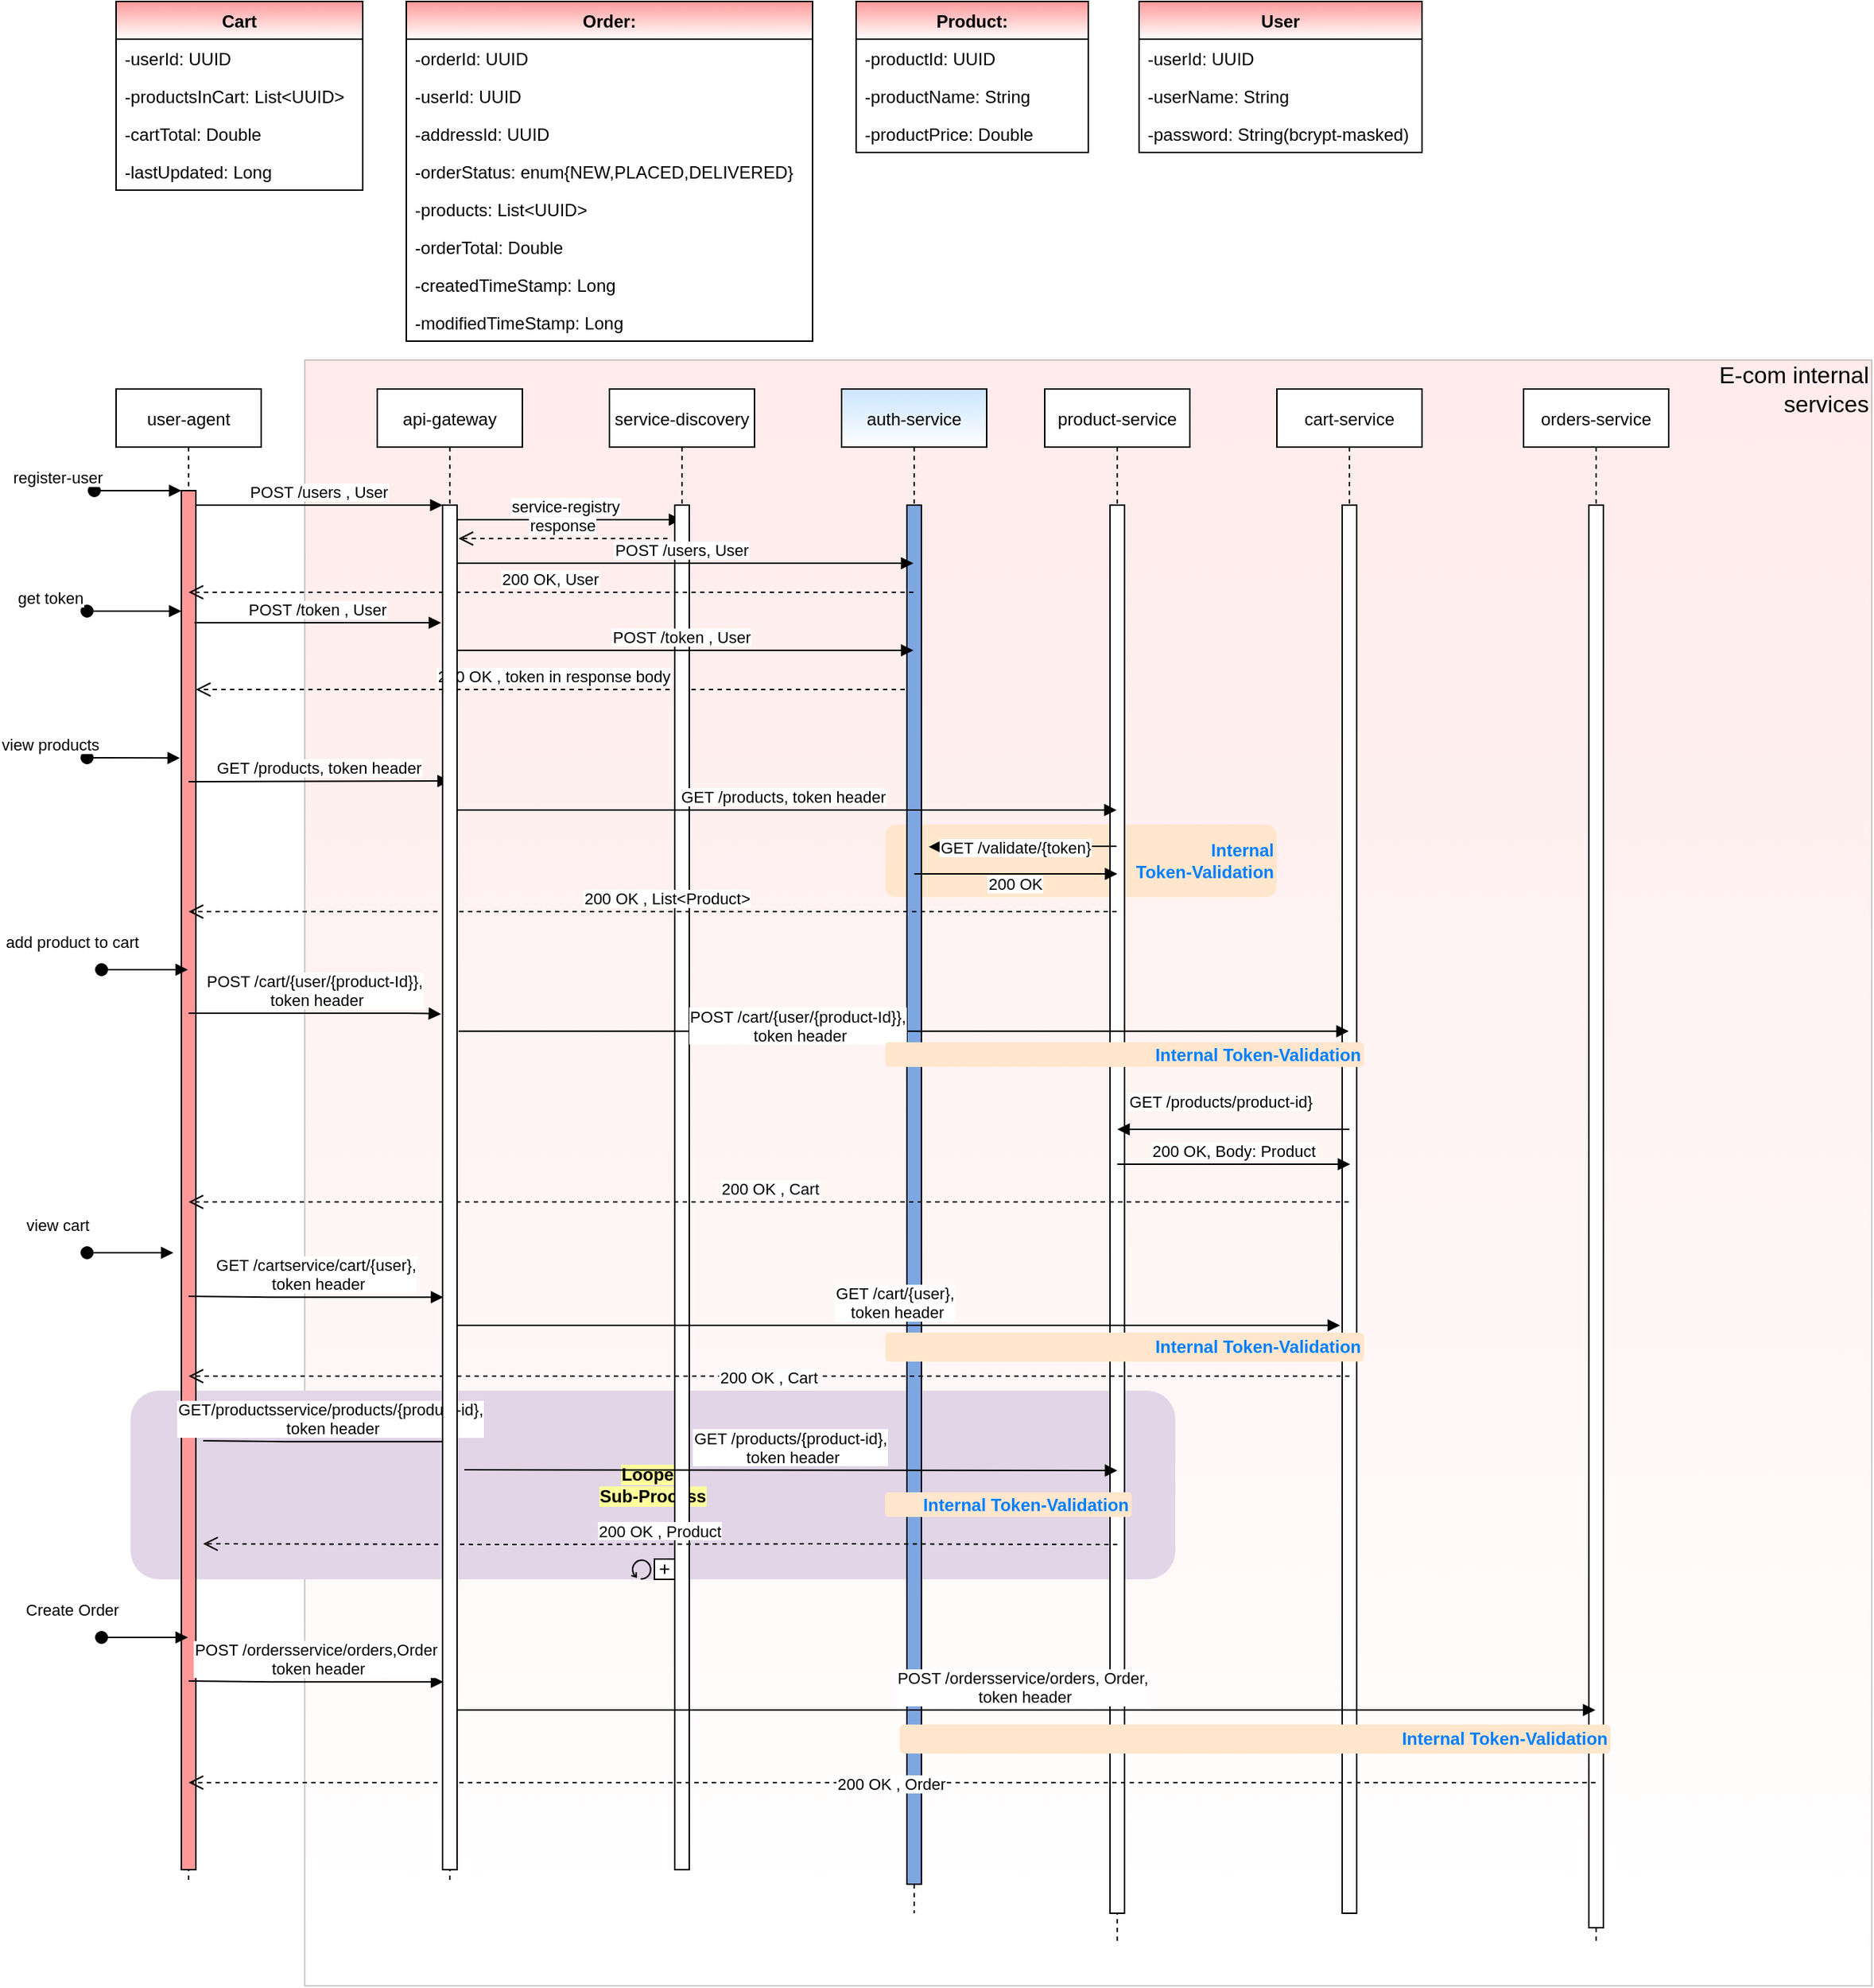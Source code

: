 <mxfile version="13.6.2" type="device"><diagram id="kgpKYQtTHZ0yAKxKKP6v" name="Page-1"><mxGraphModel dx="2881" dy="2274" grid="1" gridSize="10" guides="1" tooltips="1" connect="1" arrows="1" fold="1" page="1" pageScale="1" pageWidth="850" pageHeight="1100" math="0" shadow="0"><root><mxCell id="0"/><mxCell id="1" parent="0"/><mxCell id="0YmwTWfJ1A-Dv3SQc45F-119" value="" style="rounded=0;whiteSpace=wrap;html=1;strokeColor=#000000;fillColor=#FF9999;gradientColor=#ffffff;opacity=20;" vertex="1" parent="1"><mxGeometry x="-70" y="150" width="1080" height="1120" as="geometry"/></mxCell><mxCell id="0YmwTWfJ1A-Dv3SQc45F-30" value="&lt;b&gt;&lt;font color=&quot;#007fff&quot;&gt;Internal &lt;br&gt;Token-Validation&lt;/font&gt;&lt;/b&gt;" style="rounded=1;whiteSpace=wrap;html=1;align=right;fillColor=#ffe6cc;strokeColor=none;" vertex="1" parent="1"><mxGeometry x="330" y="470" width="270" height="50" as="geometry"/></mxCell><mxCell id="0YmwTWfJ1A-Dv3SQc45F-17" value="&lt;b style=&quot;background-color: rgb(255 , 255 , 158)&quot;&gt;Looped&lt;br&gt;Sub-Process&lt;/b&gt;" style="html=1;whiteSpace=wrap;rounded=1;dropTarget=0;fillColor=#e1d5e7;strokeColor=none;" vertex="1" parent="1"><mxGeometry x="-190" y="860" width="720" height="130" as="geometry"/></mxCell><mxCell id="0YmwTWfJ1A-Dv3SQc45F-18" value="" style="html=1;shape=mxgraph.bpmn.loop;outlineConnect=0;" vertex="1" parent="0YmwTWfJ1A-Dv3SQc45F-17"><mxGeometry x="0.5" y="1" width="14" height="14" relative="1" as="geometry"><mxPoint x="-15" y="-14" as="offset"/></mxGeometry></mxCell><mxCell id="0YmwTWfJ1A-Dv3SQc45F-19" value="" style="html=1;shape=plus;" vertex="1" parent="0YmwTWfJ1A-Dv3SQc45F-17"><mxGeometry x="0.5" y="1" width="14" height="14" relative="1" as="geometry"><mxPoint x="1" y="-14" as="offset"/></mxGeometry></mxCell><mxCell id="9Uvjw-tSfNIo9jVJ35Cl-6" value="service-registry" style="verticalAlign=bottom;endArrow=block;shadow=0;strokeWidth=1;" parent="1" target="9Uvjw-tSfNIo9jVJ35Cl-1" edge="1"><mxGeometry relative="1" as="geometry"><mxPoint x="30" y="260.0" as="sourcePoint"/><mxPoint x="181" y="258" as="targetPoint"/></mxGeometry></mxCell><mxCell id="3nuBFxr9cyL0pnOWT2aG-1" value="user-agent" style="shape=umlLifeline;perimeter=lifelinePerimeter;container=1;collapsible=0;recursiveResize=0;rounded=0;shadow=0;strokeWidth=1;" parent="1" vertex="1"><mxGeometry x="-200" y="170" width="100" height="1030" as="geometry"/></mxCell><mxCell id="3nuBFxr9cyL0pnOWT2aG-2" value="" style="points=[];perimeter=orthogonalPerimeter;rounded=0;shadow=0;strokeWidth=1;fillColor=#FF9999;" parent="3nuBFxr9cyL0pnOWT2aG-1" vertex="1"><mxGeometry x="45" y="70" width="10" height="950" as="geometry"/></mxCell><mxCell id="3nuBFxr9cyL0pnOWT2aG-3" value="register-user" style="verticalAlign=bottom;startArrow=oval;endArrow=block;startSize=8;shadow=0;strokeWidth=1;" parent="3nuBFxr9cyL0pnOWT2aG-1" target="3nuBFxr9cyL0pnOWT2aG-2" edge="1"><mxGeometry x="-1" y="-25" relative="1" as="geometry"><mxPoint x="-15" y="70" as="sourcePoint"/><mxPoint x="-25" y="-25" as="offset"/></mxGeometry></mxCell><mxCell id="3nuBFxr9cyL0pnOWT2aG-7" value="200 OK , token in response body" style="verticalAlign=bottom;endArrow=open;dashed=1;endSize=8;shadow=0;strokeWidth=1;" parent="1" edge="1"><mxGeometry relative="1" as="geometry"><mxPoint x="-145" y="377" as="targetPoint"/><mxPoint x="349.5" y="377" as="sourcePoint"/><Array as="points"><mxPoint x="120" y="377"/></Array></mxGeometry></mxCell><mxCell id="3nuBFxr9cyL0pnOWT2aG-8" value="POST /users , User" style="verticalAlign=bottom;endArrow=block;entryX=0;entryY=0;shadow=0;strokeWidth=1;" parent="1" source="3nuBFxr9cyL0pnOWT2aG-2" target="3nuBFxr9cyL0pnOWT2aG-6" edge="1"><mxGeometry relative="1" as="geometry"><mxPoint x="-45" y="250" as="sourcePoint"/></mxGeometry></mxCell><mxCell id="9Uvjw-tSfNIo9jVJ35Cl-1" value="service-discovery" style="shape=umlLifeline;perimeter=lifelinePerimeter;container=1;collapsible=0;recursiveResize=0;rounded=0;shadow=0;strokeWidth=1;" parent="1" vertex="1"><mxGeometry x="140" y="170" width="100" height="1020" as="geometry"/></mxCell><mxCell id="9Uvjw-tSfNIo9jVJ35Cl-2" value="" style="points=[];perimeter=orthogonalPerimeter;rounded=0;shadow=0;strokeWidth=1;" parent="9Uvjw-tSfNIo9jVJ35Cl-1" vertex="1"><mxGeometry x="45" y="80" width="10" height="940" as="geometry"/></mxCell><mxCell id="9Uvjw-tSfNIo9jVJ35Cl-3" value="auth-service" style="shape=umlLifeline;perimeter=lifelinePerimeter;container=1;collapsible=0;recursiveResize=0;rounded=0;shadow=0;strokeWidth=1;fillColor=#CCE5FF;gradientColor=#ffffff;" parent="1" vertex="1"><mxGeometry x="300" y="170" width="100" height="1050" as="geometry"/></mxCell><mxCell id="9Uvjw-tSfNIo9jVJ35Cl-4" value="" style="points=[];perimeter=orthogonalPerimeter;rounded=0;shadow=0;strokeWidth=1;fillColor=#7EA6E0;" parent="9Uvjw-tSfNIo9jVJ35Cl-3" vertex="1"><mxGeometry x="45" y="80" width="10" height="950" as="geometry"/></mxCell><mxCell id="9Uvjw-tSfNIo9jVJ35Cl-5" value="200 OK, User" style="verticalAlign=bottom;endArrow=open;dashed=1;endSize=8;shadow=0;strokeWidth=1;" parent="1" source="9Uvjw-tSfNIo9jVJ35Cl-3" edge="1"><mxGeometry relative="1" as="geometry"><mxPoint x="-150" y="310.0" as="targetPoint"/><mxPoint x="20" y="310.0" as="sourcePoint"/></mxGeometry></mxCell><mxCell id="9Uvjw-tSfNIo9jVJ35Cl-7" value="response" style="verticalAlign=bottom;endArrow=open;dashed=1;endSize=8;shadow=0;strokeWidth=1;" parent="1" edge="1"><mxGeometry relative="1" as="geometry"><mxPoint x="36" y="273.0" as="targetPoint"/><mxPoint x="180" y="273" as="sourcePoint"/></mxGeometry></mxCell><mxCell id="9Uvjw-tSfNIo9jVJ35Cl-8" value="POST /users, User" style="verticalAlign=bottom;endArrow=block;shadow=0;strokeWidth=1;" parent="1" target="9Uvjw-tSfNIo9jVJ35Cl-3" edge="1"><mxGeometry x="0.002" relative="1" as="geometry"><mxPoint x="30" y="290.0" as="sourcePoint"/><mxPoint x="200" y="290.0" as="targetPoint"/><mxPoint as="offset"/></mxGeometry></mxCell><mxCell id="9Uvjw-tSfNIo9jVJ35Cl-12" value="POST /token , User" style="verticalAlign=bottom;endArrow=block;entryX=0;entryY=0;shadow=0;strokeWidth=1;" parent="1" edge="1"><mxGeometry relative="1" as="geometry"><mxPoint x="-146" y="331.0" as="sourcePoint"/><mxPoint x="24" y="331.0" as="targetPoint"/></mxGeometry></mxCell><mxCell id="9Uvjw-tSfNIo9jVJ35Cl-14" value="get token" style="verticalAlign=bottom;startArrow=oval;endArrow=block;startSize=8;shadow=0;strokeWidth=1;" parent="1" target="3nuBFxr9cyL0pnOWT2aG-2" edge="1"><mxGeometry x="-1" y="-25" relative="1" as="geometry"><mxPoint x="-220" y="323" as="sourcePoint"/><mxPoint x="-145" y="250" as="targetPoint"/><mxPoint x="-25" y="-25" as="offset"/></mxGeometry></mxCell><mxCell id="9Uvjw-tSfNIo9jVJ35Cl-15" value="product-service" style="shape=umlLifeline;perimeter=lifelinePerimeter;container=1;collapsible=0;recursiveResize=0;rounded=0;shadow=0;strokeWidth=1;" parent="1" vertex="1"><mxGeometry x="440" y="170" width="100" height="1070" as="geometry"/></mxCell><mxCell id="9Uvjw-tSfNIo9jVJ35Cl-16" value="" style="points=[];perimeter=orthogonalPerimeter;rounded=0;shadow=0;strokeWidth=1;" parent="9Uvjw-tSfNIo9jVJ35Cl-15" vertex="1"><mxGeometry x="45" y="80" width="10" height="970" as="geometry"/></mxCell><mxCell id="9Uvjw-tSfNIo9jVJ35Cl-25" value="200 OK" style="verticalAlign=bottom;endArrow=block;shadow=0;strokeWidth=1;" parent="9Uvjw-tSfNIo9jVJ35Cl-15" edge="1"><mxGeometry y="-16" relative="1" as="geometry"><mxPoint x="-90" y="334" as="sourcePoint"/><mxPoint x="50" y="334" as="targetPoint"/><mxPoint as="offset"/></mxGeometry></mxCell><mxCell id="9Uvjw-tSfNIo9jVJ35Cl-17" value="view products" style="verticalAlign=bottom;startArrow=oval;endArrow=block;startSize=8;shadow=0;strokeWidth=1;entryX=-0.1;entryY=0.42;entryDx=0;entryDy=0;entryPerimeter=0;" parent="1" edge="1"><mxGeometry x="-1" y="-25" relative="1" as="geometry"><mxPoint x="-220" y="424" as="sourcePoint"/><mxPoint x="-156" y="424.2" as="targetPoint"/><mxPoint x="-25" y="-25" as="offset"/></mxGeometry></mxCell><mxCell id="9Uvjw-tSfNIo9jVJ35Cl-18" value="GET /products, token header" style="verticalAlign=bottom;endArrow=block;entryX=0;entryY=0;shadow=0;strokeWidth=1;exitX=0.5;exitY=0.211;exitDx=0;exitDy=0;exitPerimeter=0;" parent="1" edge="1" source="3nuBFxr9cyL0pnOWT2aG-2"><mxGeometry relative="1" as="geometry"><mxPoint x="-140" y="440" as="sourcePoint"/><mxPoint x="30" y="440" as="targetPoint"/></mxGeometry></mxCell><mxCell id="9Uvjw-tSfNIo9jVJ35Cl-21" value="POST /token , User" style="verticalAlign=bottom;endArrow=block;shadow=0;strokeWidth=1;" parent="1" target="9Uvjw-tSfNIo9jVJ35Cl-3" edge="1"><mxGeometry relative="1" as="geometry"><mxPoint x="30" y="350" as="sourcePoint"/><mxPoint x="200" y="350" as="targetPoint"/></mxGeometry></mxCell><mxCell id="9Uvjw-tSfNIo9jVJ35Cl-22" value="GET /products, token header" style="verticalAlign=bottom;endArrow=block;shadow=0;strokeWidth=1;" parent="1" target="9Uvjw-tSfNIo9jVJ35Cl-15" edge="1"><mxGeometry relative="1" as="geometry"><mxPoint x="30" y="460" as="sourcePoint"/><mxPoint x="190" y="460" as="targetPoint"/></mxGeometry></mxCell><mxCell id="9Uvjw-tSfNIo9jVJ35Cl-26" value="200 OK , List&lt;Product&gt;" style="verticalAlign=bottom;endArrow=open;dashed=1;endSize=8;shadow=0;strokeWidth=1;" parent="1" source="9Uvjw-tSfNIo9jVJ35Cl-15" edge="1"><mxGeometry x="0.171" y="-65" relative="1" as="geometry"><mxPoint x="-150" y="530" as="targetPoint"/><mxPoint x="344.5" y="530" as="sourcePoint"/><Array as="points"><mxPoint x="115" y="530"/></Array><mxPoint x="65" y="65" as="offset"/></mxGeometry></mxCell><mxCell id="0YmwTWfJ1A-Dv3SQc45F-2" value="add product to cart" style="verticalAlign=bottom;startArrow=oval;endArrow=block;startSize=8;shadow=0;strokeWidth=1;" edge="1" parent="1" target="3nuBFxr9cyL0pnOWT2aG-1"><mxGeometry x="-1" y="22" relative="1" as="geometry"><mxPoint x="-210" y="570" as="sourcePoint"/><mxPoint x="-146" y="434.2" as="targetPoint"/><mxPoint x="-20" y="12" as="offset"/></mxGeometry></mxCell><mxCell id="0YmwTWfJ1A-Dv3SQc45F-3" value="POST /cart/{user/{product-Id}},&#10; token header" style="verticalAlign=bottom;endArrow=block;shadow=0;strokeWidth=1;entryX=-0.1;entryY=0.373;entryDx=0;entryDy=0;entryPerimeter=0;" edge="1" parent="1" source="3nuBFxr9cyL0pnOWT2aG-1" target="3nuBFxr9cyL0pnOWT2aG-6"><mxGeometry relative="1" as="geometry"><mxPoint x="-130" y="450" as="sourcePoint"/><mxPoint x="40" y="450" as="targetPoint"/><Array as="points"><mxPoint x="10" y="600"/></Array></mxGeometry></mxCell><mxCell id="0YmwTWfJ1A-Dv3SQc45F-4" value="cart-service" style="shape=umlLifeline;perimeter=lifelinePerimeter;container=1;collapsible=0;recursiveResize=0;rounded=0;shadow=0;strokeWidth=1;" vertex="1" parent="1"><mxGeometry x="600" y="170" width="100" height="1050" as="geometry"/></mxCell><mxCell id="0YmwTWfJ1A-Dv3SQc45F-5" value="" style="points=[];perimeter=orthogonalPerimeter;rounded=0;shadow=0;strokeWidth=1;" vertex="1" parent="0YmwTWfJ1A-Dv3SQc45F-4"><mxGeometry x="45" y="80" width="10" height="970" as="geometry"/></mxCell><mxCell id="0YmwTWfJ1A-Dv3SQc45F-7" value="POST /cart/{user/{product-Id}},&#10; token header" style="verticalAlign=bottom;endArrow=block;shadow=0;strokeWidth=1;exitX=1.1;exitY=0.243;exitDx=0;exitDy=0;exitPerimeter=0;" edge="1" parent="1"><mxGeometry x="-0.237" y="-12" relative="1" as="geometry"><mxPoint x="36" y="612.42" as="sourcePoint"/><mxPoint x="649.5" y="612.42" as="targetPoint"/><mxPoint as="offset"/></mxGeometry></mxCell><mxCell id="0YmwTWfJ1A-Dv3SQc45F-10" value="200 OK, Body: Product" style="verticalAlign=bottom;endArrow=block;shadow=0;strokeWidth=1;" edge="1" parent="1"><mxGeometry relative="1" as="geometry"><mxPoint x="490" y="704" as="sourcePoint"/><mxPoint x="650.5" y="704" as="targetPoint"/></mxGeometry></mxCell><mxCell id="0YmwTWfJ1A-Dv3SQc45F-11" value="GET /products/product-id}" style="verticalAlign=bottom;endArrow=block;shadow=0;strokeWidth=1;" edge="1" parent="1"><mxGeometry x="0.119" y="-10" relative="1" as="geometry"><mxPoint x="650" y="680" as="sourcePoint"/><mxPoint x="490" y="680" as="targetPoint"/><Array as="points"><mxPoint x="560.5" y="680"/></Array><mxPoint x="1" as="offset"/></mxGeometry></mxCell><mxCell id="0YmwTWfJ1A-Dv3SQc45F-12" value="200 OK , Cart" style="verticalAlign=bottom;endArrow=open;dashed=1;endSize=8;shadow=0;strokeWidth=1;" edge="1" parent="1" target="3nuBFxr9cyL0pnOWT2aG-1"><mxGeometry x="-0.001" relative="1" as="geometry"><mxPoint x="10" y="730" as="targetPoint"/><mxPoint x="649.5" y="730" as="sourcePoint"/><Array as="points"><mxPoint x="275" y="730"/></Array><mxPoint x="1" as="offset"/></mxGeometry></mxCell><mxCell id="0YmwTWfJ1A-Dv3SQc45F-13" value="view cart" style="verticalAlign=bottom;startArrow=oval;endArrow=block;startSize=8;shadow=0;strokeWidth=1;" edge="1" parent="1"><mxGeometry x="-1" y="22" relative="1" as="geometry"><mxPoint x="-220" y="765" as="sourcePoint"/><mxPoint x="-160.5" y="765" as="targetPoint"/><mxPoint x="-20" y="12" as="offset"/></mxGeometry></mxCell><mxCell id="0YmwTWfJ1A-Dv3SQc45F-14" value="GET /cartservice/cart/{user},&#10; token header" style="verticalAlign=bottom;endArrow=block;shadow=0;strokeWidth=1;exitX=0.9;exitY=0.239;exitDx=0;exitDy=0;exitPerimeter=0;" edge="1" parent="1"><mxGeometry relative="1" as="geometry"><mxPoint x="-150" y="795.0" as="sourcePoint"/><mxPoint x="25.5" y="795.62" as="targetPoint"/><Array as="points"><mxPoint x="-94" y="795.62"/></Array></mxGeometry></mxCell><mxCell id="0YmwTWfJ1A-Dv3SQc45F-15" value="GET /cart/{user},&#10; token header" style="verticalAlign=bottom;endArrow=block;shadow=0;strokeWidth=1;exitX=1.1;exitY=0.243;exitDx=0;exitDy=0;exitPerimeter=0;" edge="1" parent="1"><mxGeometry relative="1" as="geometry"><mxPoint x="30" y="815.0" as="sourcePoint"/><mxPoint x="643.5" y="815.0" as="targetPoint"/></mxGeometry></mxCell><mxCell id="0YmwTWfJ1A-Dv3SQc45F-16" value="200 OK , Cart" style="verticalAlign=bottom;endArrow=open;dashed=1;endSize=8;shadow=0;strokeWidth=1;" edge="1" parent="1"><mxGeometry y="10" relative="1" as="geometry"><mxPoint x="-150" y="850" as="targetPoint"/><mxPoint x="650" y="850" as="sourcePoint"/><Array as="points"><mxPoint x="275.5" y="850"/></Array><mxPoint as="offset"/></mxGeometry></mxCell><mxCell id="0YmwTWfJ1A-Dv3SQc45F-26" value="GET/productsservice/products/{product-id},&#10; token header" style="verticalAlign=bottom;endArrow=block;shadow=0;strokeWidth=1;exitX=0.9;exitY=0.239;exitDx=0;exitDy=0;exitPerimeter=0;" edge="1" parent="1"><mxGeometry relative="1" as="geometry"><mxPoint x="-140" y="894.5" as="sourcePoint"/><mxPoint x="35.5" y="895.12" as="targetPoint"/><Array as="points"><mxPoint x="-84" y="895.12"/></Array></mxGeometry></mxCell><mxCell id="0YmwTWfJ1A-Dv3SQc45F-27" value="GET /products/{product-id},&#10; token header" style="verticalAlign=bottom;endArrow=block;shadow=0;strokeWidth=1;exitX=1.1;exitY=0.243;exitDx=0;exitDy=0;exitPerimeter=0;" edge="1" parent="1"><mxGeometry relative="1" as="geometry"><mxPoint x="40" y="914.5" as="sourcePoint"/><mxPoint x="490" y="915" as="targetPoint"/></mxGeometry></mxCell><mxCell id="0YmwTWfJ1A-Dv3SQc45F-28" value="200 OK , Product" style="verticalAlign=bottom;endArrow=open;dashed=1;endSize=8;shadow=0;strokeWidth=1;" edge="1" parent="1"><mxGeometry relative="1" as="geometry"><mxPoint x="-140" y="965.5" as="targetPoint"/><mxPoint x="490" y="966" as="sourcePoint"/><Array as="points"><mxPoint x="285.5" y="965.5"/><mxPoint x="70" y="966"/></Array><mxPoint as="offset"/></mxGeometry></mxCell><mxCell id="0YmwTWfJ1A-Dv3SQc45F-32" value="GET /validate/{token}" style="verticalAlign=bottom;endArrow=block;shadow=0;strokeWidth=1;entryX=1.5;entryY=0.16;entryDx=0;entryDy=0;entryPerimeter=0;" edge="1" parent="1"><mxGeometry x="0.382" y="22" relative="1" as="geometry"><mxPoint x="489.5" y="485" as="sourcePoint"/><mxPoint x="360" y="485.4" as="targetPoint"/><Array as="points"><mxPoint x="400" y="485"/></Array><mxPoint x="20" y="-12" as="offset"/></mxGeometry></mxCell><mxCell id="0YmwTWfJ1A-Dv3SQc45F-33" value="&lt;b&gt;&lt;font color=&quot;#007fff&quot;&gt;Internal Token-Validation&lt;/font&gt;&lt;/b&gt;" style="rounded=1;whiteSpace=wrap;html=1;align=right;fillColor=#ffe6cc;strokeColor=none;" vertex="1" parent="1"><mxGeometry x="330" y="620" width="330" height="17" as="geometry"/></mxCell><mxCell id="0YmwTWfJ1A-Dv3SQc45F-35" value="&lt;b&gt;&lt;font color=&quot;#007fff&quot;&gt;Internal Token-Validation&lt;/font&gt;&lt;/b&gt;" style="rounded=1;whiteSpace=wrap;html=1;align=right;fillColor=#ffe6cc;strokeColor=none;" vertex="1" parent="1"><mxGeometry x="330" y="820" width="330" height="20" as="geometry"/></mxCell><mxCell id="0YmwTWfJ1A-Dv3SQc45F-36" value="&lt;b&gt;&lt;font color=&quot;#007fff&quot;&gt;Internal Token-Validation&lt;/font&gt;&lt;/b&gt;" style="rounded=1;whiteSpace=wrap;html=1;align=right;fillColor=#ffe6cc;strokeColor=none;" vertex="1" parent="1"><mxGeometry x="330" y="930" width="170" height="17" as="geometry"/></mxCell><mxCell id="0YmwTWfJ1A-Dv3SQc45F-37" value="Create Order" style="verticalAlign=bottom;startArrow=oval;endArrow=block;startSize=8;shadow=0;strokeWidth=1;" edge="1" parent="1"><mxGeometry x="-1" y="22" relative="1" as="geometry"><mxPoint x="-210" y="1030" as="sourcePoint"/><mxPoint x="-150.5" y="1030" as="targetPoint"/><mxPoint x="-20" y="12" as="offset"/></mxGeometry></mxCell><mxCell id="0YmwTWfJ1A-Dv3SQc45F-38" value="orders-service" style="shape=umlLifeline;perimeter=lifelinePerimeter;container=1;collapsible=0;recursiveResize=0;rounded=0;shadow=0;strokeWidth=1;" vertex="1" parent="1"><mxGeometry x="770" y="170" width="100" height="1070" as="geometry"/></mxCell><mxCell id="0YmwTWfJ1A-Dv3SQc45F-39" value="" style="points=[];perimeter=orthogonalPerimeter;rounded=0;shadow=0;strokeWidth=1;" vertex="1" parent="0YmwTWfJ1A-Dv3SQc45F-38"><mxGeometry x="45" y="80" width="10" height="980" as="geometry"/></mxCell><mxCell id="0YmwTWfJ1A-Dv3SQc45F-41" value="POST /ordersservice/orders,Order&#10; token header" style="verticalAlign=bottom;endArrow=block;shadow=0;strokeWidth=1;exitX=0.9;exitY=0.239;exitDx=0;exitDy=0;exitPerimeter=0;" edge="1" parent="1"><mxGeometry relative="1" as="geometry"><mxPoint x="-150" y="1060" as="sourcePoint"/><mxPoint x="25.5" y="1060.62" as="targetPoint"/><Array as="points"><mxPoint x="-94" y="1060.62"/></Array></mxGeometry></mxCell><mxCell id="0YmwTWfJ1A-Dv3SQc45F-42" value="POST /ordersservice/orders, Order,&#10; token header" style="verticalAlign=bottom;endArrow=block;shadow=0;strokeWidth=1;exitX=1.1;exitY=0.243;exitDx=0;exitDy=0;exitPerimeter=0;" edge="1" parent="1" target="0YmwTWfJ1A-Dv3SQc45F-38"><mxGeometry relative="1" as="geometry"><mxPoint x="30" y="1080" as="sourcePoint"/><mxPoint x="643.5" y="1080" as="targetPoint"/></mxGeometry></mxCell><mxCell id="0YmwTWfJ1A-Dv3SQc45F-43" value="&lt;b&gt;&lt;font color=&quot;#007fff&quot;&gt;Internal Token-Validation&lt;/font&gt;&lt;/b&gt;" style="rounded=1;whiteSpace=wrap;html=1;align=right;fillColor=#ffe6cc;strokeColor=none;" vertex="1" parent="1"><mxGeometry x="340" y="1090" width="490" height="20" as="geometry"/></mxCell><mxCell id="0YmwTWfJ1A-Dv3SQc45F-45" value="200 OK , Order" style="verticalAlign=bottom;endArrow=open;dashed=1;endSize=8;shadow=0;strokeWidth=1;" edge="1" parent="1" source="0YmwTWfJ1A-Dv3SQc45F-38"><mxGeometry y="10" relative="1" as="geometry"><mxPoint x="-150" y="1130" as="targetPoint"/><mxPoint x="650" y="1130" as="sourcePoint"/><Array as="points"><mxPoint x="275.5" y="1130"/></Array><mxPoint as="offset"/></mxGeometry></mxCell><mxCell id="0YmwTWfJ1A-Dv3SQc45F-96" value="Cart" style="swimlane;fontStyle=1;childLayout=stackLayout;horizontal=1;startSize=26;horizontalStack=0;resizeParent=1;resizeParentMax=0;resizeLast=0;collapsible=1;marginBottom=0;strokeColor=#000000;fillColor=#FF9999;gradientColor=#ffffff;" vertex="1" parent="1"><mxGeometry x="-200" y="-97" width="170" height="130" as="geometry"/></mxCell><mxCell id="0YmwTWfJ1A-Dv3SQc45F-97" value="-userId: UUID" style="text;strokeColor=none;fillColor=none;align=left;verticalAlign=top;spacingLeft=4;spacingRight=4;overflow=hidden;rotatable=0;points=[[0,0.5],[1,0.5]];portConstraint=eastwest;" vertex="1" parent="0YmwTWfJ1A-Dv3SQc45F-96"><mxGeometry y="26" width="170" height="26" as="geometry"/></mxCell><mxCell id="0YmwTWfJ1A-Dv3SQc45F-98" value="-productsInCart: List&lt;UUID&gt;" style="text;strokeColor=none;fillColor=none;align=left;verticalAlign=top;spacingLeft=4;spacingRight=4;overflow=hidden;rotatable=0;points=[[0,0.5],[1,0.5]];portConstraint=eastwest;" vertex="1" parent="0YmwTWfJ1A-Dv3SQc45F-96"><mxGeometry y="52" width="170" height="26" as="geometry"/></mxCell><mxCell id="0YmwTWfJ1A-Dv3SQc45F-99" value="-cartTotal: Double" style="text;strokeColor=none;fillColor=none;align=left;verticalAlign=top;spacingLeft=4;spacingRight=4;overflow=hidden;rotatable=0;points=[[0,0.5],[1,0.5]];portConstraint=eastwest;" vertex="1" parent="0YmwTWfJ1A-Dv3SQc45F-96"><mxGeometry y="78" width="170" height="26" as="geometry"/></mxCell><mxCell id="0YmwTWfJ1A-Dv3SQc45F-100" value="-lastUpdated: Long" style="text;strokeColor=none;fillColor=none;align=left;verticalAlign=top;spacingLeft=4;spacingRight=4;overflow=hidden;rotatable=0;points=[[0,0.5],[1,0.5]];portConstraint=eastwest;" vertex="1" parent="0YmwTWfJ1A-Dv3SQc45F-96"><mxGeometry y="104" width="170" height="26" as="geometry"/></mxCell><mxCell id="0YmwTWfJ1A-Dv3SQc45F-101" value="Order:" style="swimlane;fontStyle=1;childLayout=stackLayout;horizontal=1;startSize=26;horizontalStack=0;resizeParent=1;resizeParentMax=0;resizeLast=0;collapsible=1;marginBottom=0;strokeColor=#000000;fillColor=#FF9999;gradientColor=#ffffff;" vertex="1" parent="1"><mxGeometry y="-97" width="280" height="234" as="geometry"/></mxCell><mxCell id="0YmwTWfJ1A-Dv3SQc45F-102" value="-orderId: UUID" style="text;strokeColor=none;fillColor=none;align=left;verticalAlign=top;spacingLeft=4;spacingRight=4;overflow=hidden;rotatable=0;points=[[0,0.5],[1,0.5]];portConstraint=eastwest;" vertex="1" parent="0YmwTWfJ1A-Dv3SQc45F-101"><mxGeometry y="26" width="280" height="26" as="geometry"/></mxCell><mxCell id="0YmwTWfJ1A-Dv3SQc45F-103" value="-userId: UUID" style="text;strokeColor=none;fillColor=none;align=left;verticalAlign=top;spacingLeft=4;spacingRight=4;overflow=hidden;rotatable=0;points=[[0,0.5],[1,0.5]];portConstraint=eastwest;" vertex="1" parent="0YmwTWfJ1A-Dv3SQc45F-101"><mxGeometry y="52" width="280" height="26" as="geometry"/></mxCell><mxCell id="0YmwTWfJ1A-Dv3SQc45F-104" value="-addressId: UUID" style="text;strokeColor=none;fillColor=none;align=left;verticalAlign=top;spacingLeft=4;spacingRight=4;overflow=hidden;rotatable=0;points=[[0,0.5],[1,0.5]];portConstraint=eastwest;" vertex="1" parent="0YmwTWfJ1A-Dv3SQc45F-101"><mxGeometry y="78" width="280" height="26" as="geometry"/></mxCell><mxCell id="0YmwTWfJ1A-Dv3SQc45F-105" value="-orderStatus: enum{NEW,PLACED,DELIVERED}" style="text;strokeColor=none;fillColor=none;align=left;verticalAlign=top;spacingLeft=4;spacingRight=4;overflow=hidden;rotatable=0;points=[[0,0.5],[1,0.5]];portConstraint=eastwest;" vertex="1" parent="0YmwTWfJ1A-Dv3SQc45F-101"><mxGeometry y="104" width="280" height="26" as="geometry"/></mxCell><mxCell id="0YmwTWfJ1A-Dv3SQc45F-106" value="-products: List&lt;UUID&gt;" style="text;strokeColor=none;fillColor=none;align=left;verticalAlign=top;spacingLeft=4;spacingRight=4;overflow=hidden;rotatable=0;points=[[0,0.5],[1,0.5]];portConstraint=eastwest;" vertex="1" parent="0YmwTWfJ1A-Dv3SQc45F-101"><mxGeometry y="130" width="280" height="26" as="geometry"/></mxCell><mxCell id="0YmwTWfJ1A-Dv3SQc45F-107" value="-orderTotal: Double" style="text;strokeColor=none;fillColor=none;align=left;verticalAlign=top;spacingLeft=4;spacingRight=4;overflow=hidden;rotatable=0;points=[[0,0.5],[1,0.5]];portConstraint=eastwest;" vertex="1" parent="0YmwTWfJ1A-Dv3SQc45F-101"><mxGeometry y="156" width="280" height="26" as="geometry"/></mxCell><mxCell id="0YmwTWfJ1A-Dv3SQc45F-108" value="-createdTimeStamp: Long" style="text;strokeColor=none;fillColor=none;align=left;verticalAlign=top;spacingLeft=4;spacingRight=4;overflow=hidden;rotatable=0;points=[[0,0.5],[1,0.5]];portConstraint=eastwest;" vertex="1" parent="0YmwTWfJ1A-Dv3SQc45F-101"><mxGeometry y="182" width="280" height="26" as="geometry"/></mxCell><mxCell id="0YmwTWfJ1A-Dv3SQc45F-109" value="-modifiedTimeStamp: Long" style="text;strokeColor=none;fillColor=none;align=left;verticalAlign=top;spacingLeft=4;spacingRight=4;overflow=hidden;rotatable=0;points=[[0,0.5],[1,0.5]];portConstraint=eastwest;" vertex="1" parent="0YmwTWfJ1A-Dv3SQc45F-101"><mxGeometry y="208" width="280" height="26" as="geometry"/></mxCell><mxCell id="0YmwTWfJ1A-Dv3SQc45F-110" value="Product:" style="swimlane;fontStyle=1;childLayout=stackLayout;horizontal=1;startSize=26;horizontalStack=0;resizeParent=1;resizeParentMax=0;resizeLast=0;collapsible=1;marginBottom=0;strokeColor=#000000;fillColor=#FF9999;gradientColor=#ffffff;" vertex="1" parent="1"><mxGeometry x="310" y="-97" width="160" height="104" as="geometry"/></mxCell><mxCell id="0YmwTWfJ1A-Dv3SQc45F-111" value="-productId: UUID" style="text;strokeColor=none;fillColor=none;align=left;verticalAlign=top;spacingLeft=4;spacingRight=4;overflow=hidden;rotatable=0;points=[[0,0.5],[1,0.5]];portConstraint=eastwest;" vertex="1" parent="0YmwTWfJ1A-Dv3SQc45F-110"><mxGeometry y="26" width="160" height="26" as="geometry"/></mxCell><mxCell id="0YmwTWfJ1A-Dv3SQc45F-112" value="-productName: String" style="text;strokeColor=none;fillColor=none;align=left;verticalAlign=top;spacingLeft=4;spacingRight=4;overflow=hidden;rotatable=0;points=[[0,0.5],[1,0.5]];portConstraint=eastwest;" vertex="1" parent="0YmwTWfJ1A-Dv3SQc45F-110"><mxGeometry y="52" width="160" height="26" as="geometry"/></mxCell><mxCell id="0YmwTWfJ1A-Dv3SQc45F-113" value="-productPrice: Double" style="text;strokeColor=none;fillColor=none;align=left;verticalAlign=top;spacingLeft=4;spacingRight=4;overflow=hidden;rotatable=0;points=[[0,0.5],[1,0.5]];portConstraint=eastwest;" vertex="1" parent="0YmwTWfJ1A-Dv3SQc45F-110"><mxGeometry y="78" width="160" height="26" as="geometry"/></mxCell><mxCell id="0YmwTWfJ1A-Dv3SQc45F-114" value="User" style="swimlane;fontStyle=1;childLayout=stackLayout;horizontal=1;startSize=26;horizontalStack=0;resizeParent=1;resizeParentMax=0;resizeLast=0;collapsible=1;marginBottom=0;strokeColor=#000000;fillColor=#FF9999;gradientColor=#ffffff;" vertex="1" parent="1"><mxGeometry x="505" y="-97" width="195" height="104" as="geometry"/></mxCell><mxCell id="0YmwTWfJ1A-Dv3SQc45F-115" value="-userId: UUID" style="text;strokeColor=none;fillColor=none;align=left;verticalAlign=top;spacingLeft=4;spacingRight=4;overflow=hidden;rotatable=0;points=[[0,0.5],[1,0.5]];portConstraint=eastwest;" vertex="1" parent="0YmwTWfJ1A-Dv3SQc45F-114"><mxGeometry y="26" width="195" height="26" as="geometry"/></mxCell><mxCell id="0YmwTWfJ1A-Dv3SQc45F-116" value="-userName: String" style="text;strokeColor=none;fillColor=none;align=left;verticalAlign=top;spacingLeft=4;spacingRight=4;overflow=hidden;rotatable=0;points=[[0,0.5],[1,0.5]];portConstraint=eastwest;" vertex="1" parent="0YmwTWfJ1A-Dv3SQc45F-114"><mxGeometry y="52" width="195" height="26" as="geometry"/></mxCell><mxCell id="0YmwTWfJ1A-Dv3SQc45F-117" value="-password: String(bcrypt-masked)" style="text;strokeColor=none;fillColor=none;align=left;verticalAlign=top;spacingLeft=4;spacingRight=4;overflow=hidden;rotatable=0;points=[[0,0.5],[1,0.5]];portConstraint=eastwest;" vertex="1" parent="0YmwTWfJ1A-Dv3SQc45F-114"><mxGeometry y="78" width="195" height="26" as="geometry"/></mxCell><mxCell id="3nuBFxr9cyL0pnOWT2aG-5" value="api-gateway" style="shape=umlLifeline;perimeter=lifelinePerimeter;container=1;collapsible=0;recursiveResize=0;rounded=0;shadow=0;strokeWidth=1;" parent="1" vertex="1"><mxGeometry x="-20" y="170" width="100" height="1030" as="geometry"/></mxCell><mxCell id="3nuBFxr9cyL0pnOWT2aG-6" value="" style="points=[];perimeter=orthogonalPerimeter;rounded=0;shadow=0;strokeWidth=1;" parent="3nuBFxr9cyL0pnOWT2aG-5" vertex="1"><mxGeometry x="45" y="80" width="10" height="940" as="geometry"/></mxCell><mxCell id="0YmwTWfJ1A-Dv3SQc45F-120" value="&lt;font style=&quot;font-size: 16px&quot;&gt;E-com internal services&lt;/font&gt;" style="text;html=1;strokeColor=none;fillColor=none;align=right;verticalAlign=middle;whiteSpace=wrap;rounded=0;dashed=1;opacity=20;" vertex="1" parent="1"><mxGeometry x="890" y="150" width="120" height="40" as="geometry"/></mxCell></root></mxGraphModel></diagram></mxfile>